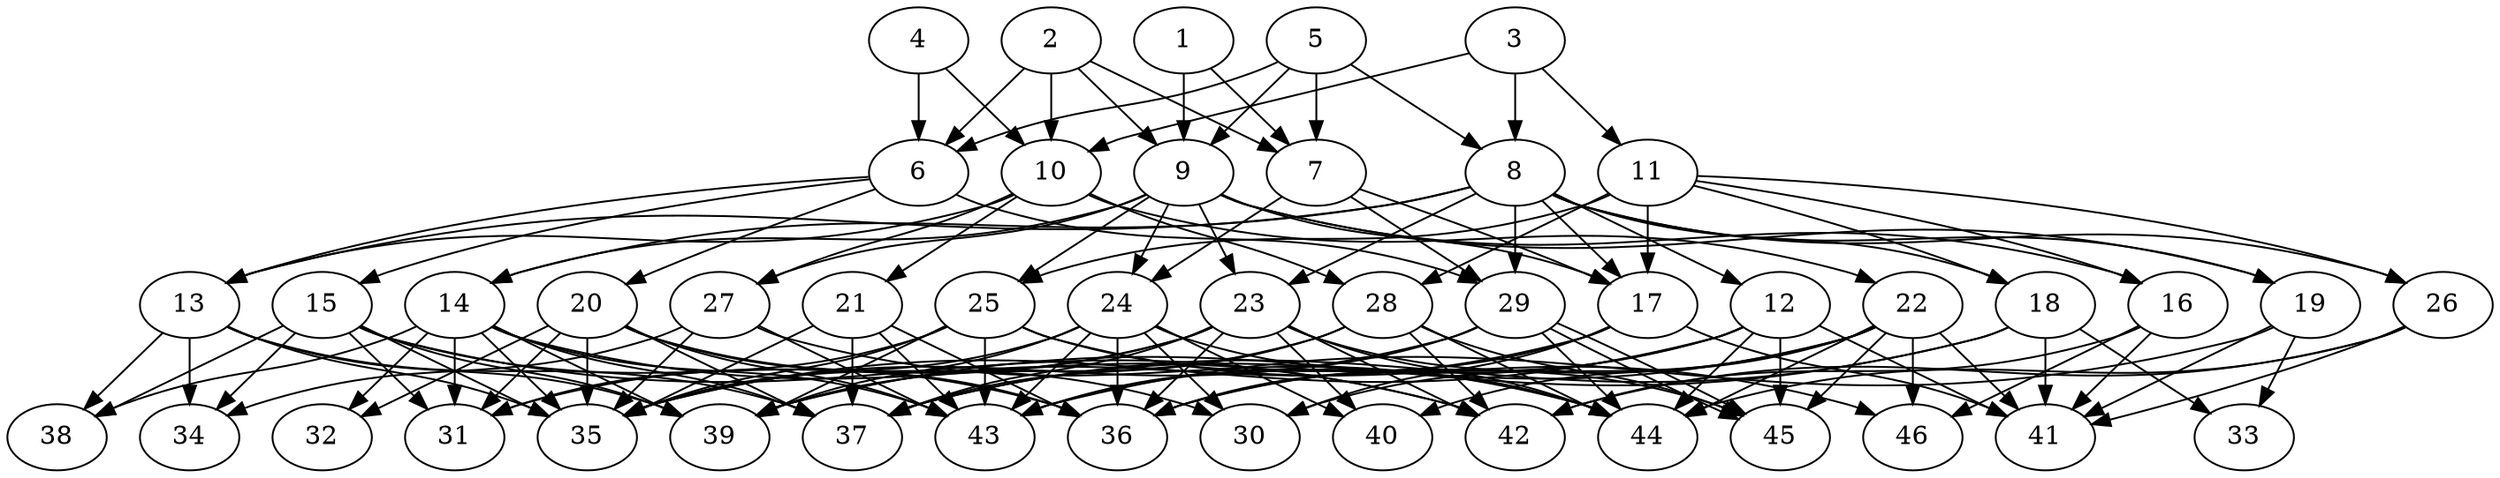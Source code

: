 // DAG (tier=3-complex, mode=compute, n=46, ccr=0.488, fat=0.749, density=0.636, regular=0.221, jump=0.324, mindata=1048576, maxdata=16777216)
// DAG automatically generated by daggen at Sun Aug 24 16:33:34 2025
// /home/ermia/Project/Environments/daggen/bin/daggen --dot --ccr 0.488 --fat 0.749 --regular 0.221 --density 0.636 --jump 0.324 --mindata 1048576 --maxdata 16777216 -n 46 
digraph G {
  1 [size="615922735609334528", alpha="0.07", expect_size="307961367804667264"]
  1 -> 7 [size ="464839075954688"]
  1 -> 9 [size ="464839075954688"]
  2 [size="984832536755258261504", alpha="0.03", expect_size="492416268377629130752"]
  2 -> 6 [size ="791890098126848"]
  2 -> 7 [size ="791890098126848"]
  2 -> 9 [size ="791890098126848"]
  2 -> 10 [size ="791890098126848"]
  3 [size="1607678567866568704", alpha="0.01", expect_size="803839283933284352"]
  3 -> 8 [size ="1687907257548800"]
  3 -> 10 [size ="1687907257548800"]
  3 -> 11 [size ="1687907257548800"]
  4 [size="230809725320778464", alpha="0.15", expect_size="115404862660389232"]
  4 -> 6 [size ="271590411468800"]
  4 -> 10 [size ="271590411468800"]
  5 [size="738480870139931656192", alpha="0.03", expect_size="369240435069965828096"]
  5 -> 6 [size ="653606185336832"]
  5 -> 7 [size ="653606185336832"]
  5 -> 8 [size ="653606185336832"]
  5 -> 9 [size ="653606185336832"]
  6 [size="21640416106201240", alpha="0.16", expect_size="10820208053100620"]
  6 -> 13 [size ="629253989203968"]
  6 -> 15 [size ="629253989203968"]
  6 -> 20 [size ="629253989203968"]
  6 -> 29 [size ="629253989203968"]
  7 [size="7055144906075224", alpha="0.08", expect_size="3527572453037612"]
  7 -> 17 [size ="312549601968128"]
  7 -> 24 [size ="312549601968128"]
  7 -> 29 [size ="312549601968128"]
  8 [size="363907688469347328", alpha="0.16", expect_size="181953844234673664"]
  8 -> 12 [size ="394764537036800"]
  8 -> 13 [size ="394764537036800"]
  8 -> 14 [size ="394764537036800"]
  8 -> 17 [size ="394764537036800"]
  8 -> 18 [size ="394764537036800"]
  8 -> 19 [size ="394764537036800"]
  8 -> 23 [size ="394764537036800"]
  8 -> 26 [size ="394764537036800"]
  8 -> 29 [size ="394764537036800"]
  9 [size="1120135828038653837312", alpha="0.03", expect_size="560067914019326918656"]
  9 -> 14 [size ="862853594611712"]
  9 -> 16 [size ="862853594611712"]
  9 -> 17 [size ="862853594611712"]
  9 -> 19 [size ="862853594611712"]
  9 -> 23 [size ="862853594611712"]
  9 -> 24 [size ="862853594611712"]
  9 -> 25 [size ="862853594611712"]
  9 -> 27 [size ="862853594611712"]
  10 [size="1776961484710799", alpha="0.20", expect_size="888480742355399"]
  10 -> 13 [size ="80302768652288"]
  10 -> 21 [size ="80302768652288"]
  10 -> 22 [size ="80302768652288"]
  10 -> 27 [size ="80302768652288"]
  10 -> 28 [size ="80302768652288"]
  11 [size="590944566228549632000", alpha="0.15", expect_size="295472283114274816000"]
  11 -> 16 [size ="563362345779200"]
  11 -> 17 [size ="563362345779200"]
  11 -> 18 [size ="563362345779200"]
  11 -> 25 [size ="563362345779200"]
  11 -> 26 [size ="563362345779200"]
  11 -> 28 [size ="563362345779200"]
  12 [size="15264829904373900", alpha="0.01", expect_size="7632414952186950"]
  12 -> 35 [size ="730219098931200"]
  12 -> 36 [size ="730219098931200"]
  12 -> 41 [size ="730219098931200"]
  12 -> 43 [size ="730219098931200"]
  12 -> 44 [size ="730219098931200"]
  12 -> 45 [size ="730219098931200"]
  13 [size="2810231309620723318784", alpha="0.07", expect_size="1405115654810361659392"]
  13 -> 34 [size ="1593130549772288"]
  13 -> 35 [size ="1593130549772288"]
  13 -> 37 [size ="1593130549772288"]
  13 -> 38 [size ="1593130549772288"]
  13 -> 39 [size ="1593130549772288"]
  14 [size="5201805859859185", alpha="0.13", expect_size="2600902929929592"]
  14 -> 31 [size ="326841676070912"]
  14 -> 32 [size ="326841676070912"]
  14 -> 35 [size ="326841676070912"]
  14 -> 37 [size ="326841676070912"]
  14 -> 38 [size ="326841676070912"]
  14 -> 39 [size ="326841676070912"]
  14 -> 42 [size ="326841676070912"]
  14 -> 43 [size ="326841676070912"]
  15 [size="22482875024060200", alpha="0.16", expect_size="11241437512030100"]
  15 -> 31 [size ="433899607949312"]
  15 -> 34 [size ="433899607949312"]
  15 -> 35 [size ="433899607949312"]
  15 -> 36 [size ="433899607949312"]
  15 -> 38 [size ="433899607949312"]
  15 -> 39 [size ="433899607949312"]
  15 -> 42 [size ="433899607949312"]
  16 [size="245944000112634", alpha="0.12", expect_size="122972000056317"]
  16 -> 41 [size ="9178110230528"]
  16 -> 42 [size ="9178110230528"]
  16 -> 46 [size ="9178110230528"]
  17 [size="187759257054621990912", alpha="0.09", expect_size="93879628527310995456"]
  17 -> 30 [size ="262315664474112"]
  17 -> 36 [size ="262315664474112"]
  17 -> 39 [size ="262315664474112"]
  17 -> 41 [size ="262315664474112"]
  18 [size="1348865774159792384", alpha="0.09", expect_size="674432887079896192"]
  18 -> 33 [size ="2202049898872832"]
  18 -> 37 [size ="2202049898872832"]
  18 -> 39 [size ="2202049898872832"]
  18 -> 41 [size ="2202049898872832"]
  19 [size="764273136749597568", alpha="0.19", expect_size="382136568374798784"]
  19 -> 33 [size ="490537350070272"]
  19 -> 41 [size ="490537350070272"]
  19 -> 43 [size ="490537350070272"]
  20 [size="2723163914873851392", alpha="0.11", expect_size="1361581957436925696"]
  20 -> 30 [size ="1148120264081408"]
  20 -> 31 [size ="1148120264081408"]
  20 -> 32 [size ="1148120264081408"]
  20 -> 35 [size ="1148120264081408"]
  20 -> 36 [size ="1148120264081408"]
  20 -> 37 [size ="1148120264081408"]
  20 -> 43 [size ="1148120264081408"]
  21 [size="19603642876765976", alpha="0.19", expect_size="9801821438382988"]
  21 -> 35 [size ="950028008947712"]
  21 -> 36 [size ="950028008947712"]
  21 -> 37 [size ="950028008947712"]
  21 -> 43 [size ="950028008947712"]
  22 [size="317192242571771904000", alpha="0.15", expect_size="158596121285885952000"]
  22 -> 30 [size ="372081741004800"]
  22 -> 36 [size ="372081741004800"]
  22 -> 37 [size ="372081741004800"]
  22 -> 40 [size ="372081741004800"]
  22 -> 41 [size ="372081741004800"]
  22 -> 44 [size ="372081741004800"]
  22 -> 45 [size ="372081741004800"]
  22 -> 46 [size ="372081741004800"]
  23 [size="60531189561729616", alpha="0.15", expect_size="30265594780864808"]
  23 -> 31 [size ="1305900987973632"]
  23 -> 35 [size ="1305900987973632"]
  23 -> 36 [size ="1305900987973632"]
  23 -> 37 [size ="1305900987973632"]
  23 -> 40 [size ="1305900987973632"]
  23 -> 42 [size ="1305900987973632"]
  23 -> 44 [size ="1305900987973632"]
  23 -> 45 [size ="1305900987973632"]
  24 [size="9360291970486334", alpha="0.06", expect_size="4680145985243167"]
  24 -> 30 [size ="15040111443968"]
  24 -> 35 [size ="15040111443968"]
  24 -> 36 [size ="15040111443968"]
  24 -> 39 [size ="15040111443968"]
  24 -> 40 [size ="15040111443968"]
  24 -> 43 [size ="15040111443968"]
  24 -> 44 [size ="15040111443968"]
  25 [size="23091872723164220", alpha="0.17", expect_size="11545936361582110"]
  25 -> 31 [size ="1719947847794688"]
  25 -> 35 [size ="1719947847794688"]
  25 -> 39 [size ="1719947847794688"]
  25 -> 43 [size ="1719947847794688"]
  25 -> 44 [size ="1719947847794688"]
  25 -> 46 [size ="1719947847794688"]
  26 [size="2172567057337525", alpha="0.12", expect_size="1086283528668762"]
  26 -> 41 [size ="122409923379200"]
  26 -> 42 [size ="122409923379200"]
  26 -> 44 [size ="122409923379200"]
  27 [size="1365042268047553855488", alpha="0.07", expect_size="682521134023776927744"]
  27 -> 34 [size ="984435772096512"]
  27 -> 35 [size ="984435772096512"]
  27 -> 43 [size ="984435772096512"]
  27 -> 44 [size ="984435772096512"]
  28 [size="10694752254083038", alpha="0.18", expect_size="5347376127041519"]
  28 -> 37 [size ="254956380618752"]
  28 -> 39 [size ="254956380618752"]
  28 -> 42 [size ="254956380618752"]
  28 -> 44 [size ="254956380618752"]
  28 -> 45 [size ="254956380618752"]
  29 [size="76544346655597504", alpha="0.04", expect_size="38272173327798752"]
  29 -> 35 [size ="1597526507520000"]
  29 -> 43 [size ="1597526507520000"]
  29 -> 44 [size ="1597526507520000"]
  29 -> 45 [size ="1597526507520000"]
  29 -> 45 [size ="1597526507520000"]
  30 [size="1593727969877485944832", alpha="0.08", expect_size="796863984938742972416"]
  31 [size="239258546241992864", alpha="0.05", expect_size="119629273120996432"]
  32 [size="1415164581281798291456", alpha="0.10", expect_size="707582290640899145728"]
  33 [size="22055989413658340", alpha="0.16", expect_size="11027994706829170"]
  34 [size="1194929700463820032", alpha="0.02", expect_size="597464850231910016"]
  35 [size="423052831370745792", alpha="0.10", expect_size="211526415685372896"]
  36 [size="21484005773838000", alpha="0.09", expect_size="10742002886919000"]
  37 [size="314309648766544", alpha="0.14", expect_size="157154824383272"]
  38 [size="3085984304722055680", alpha="0.01", expect_size="1542992152361027840"]
  39 [size="1464637247139768", alpha="0.15", expect_size="732318623569884"]
  40 [size="2451096312580524736512", alpha="0.08", expect_size="1225548156290262368256"]
  41 [size="17019969406995791872", alpha="0.11", expect_size="8509984703497895936"]
  42 [size="525708256099775616", alpha="0.10", expect_size="262854128049887808"]
  43 [size="553910539711906944", alpha="0.04", expect_size="276955269855953472"]
  44 [size="686441698708796672", alpha="0.09", expect_size="343220849354398336"]
  45 [size="2119882876714483712000", alpha="0.12", expect_size="1059941438357241856000"]
  46 [size="32176888369345696", alpha="0.19", expect_size="16088444184672848"]
}